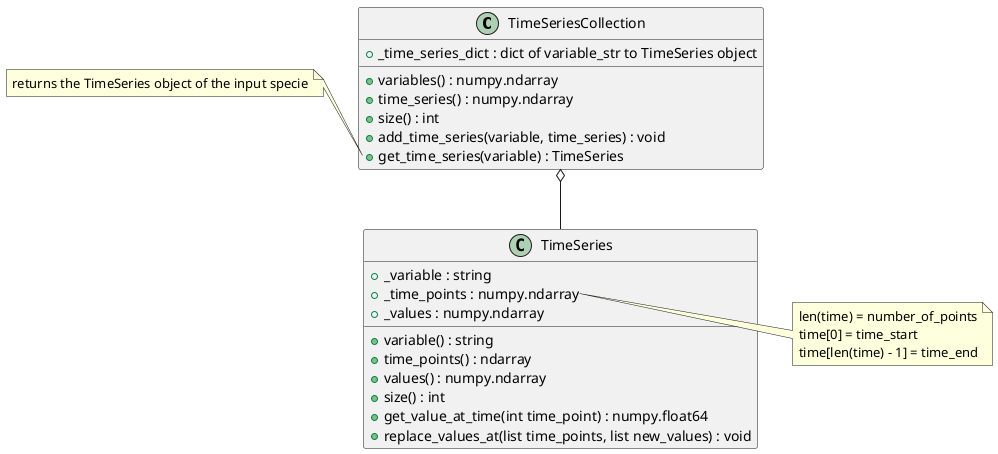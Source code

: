 @startuml

TimeSeriesCollection o-- TimeSeries

'TimeSeries *-- SteadyState

class TimeSeriesCollection {
    +_time_series_dict : dict of variable_str to TimeSeries object
    +variables() : numpy.ndarray
    +time_series() : numpy.ndarray
    +size() : int
    +add_time_series(variable, time_series) : void
    +get_time_series(variable) : TimeSeries
}

class TimeSeries {
    +_variable : string
    +_time_points : numpy.ndarray
    +_values : numpy.ndarray
    +variable() : string
    +time_points() : ndarray
    +values() : numpy.ndarray
    +size() : int
    +get_value_at_time(int time_point) : numpy.float64
    +replace_values_at(list time_points, list new_values) : void
}

note left of TimeSeriesCollection::get_time_series {
    returns the TimeSeries object of the input specie
}

note right of TimeSeries::time {
    len(time) = number_of_points
    time[0] = time_start
    time[len(time) - 1] = time_end
}

@enduml